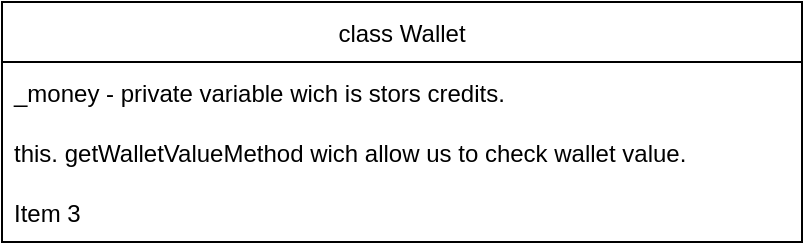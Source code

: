<mxfile version="20.0.1" type="github">
  <diagram id="C5RBs43oDa-KdzZeNtuy" name="Page-1">
    <mxGraphModel dx="1422" dy="762" grid="1" gridSize="10" guides="1" tooltips="1" connect="1" arrows="1" fold="1" page="1" pageScale="1" pageWidth="827" pageHeight="1169" math="0" shadow="0">
      <root>
        <mxCell id="WIyWlLk6GJQsqaUBKTNV-0" />
        <mxCell id="WIyWlLk6GJQsqaUBKTNV-1" parent="WIyWlLk6GJQsqaUBKTNV-0" />
        <mxCell id="sDLXdUVLIu_r97FrDlhg-0" value="class Wallet" style="swimlane;fontStyle=0;childLayout=stackLayout;horizontal=1;startSize=30;horizontalStack=0;resizeParent=1;resizeParentMax=0;resizeLast=0;collapsible=1;marginBottom=0;" vertex="1" parent="WIyWlLk6GJQsqaUBKTNV-1">
          <mxGeometry x="50" y="50" width="400" height="120" as="geometry" />
        </mxCell>
        <mxCell id="sDLXdUVLIu_r97FrDlhg-1" value="_money - private variable wich is stors credits." style="text;strokeColor=none;fillColor=none;align=left;verticalAlign=middle;spacingLeft=4;spacingRight=4;overflow=hidden;points=[[0,0.5],[1,0.5]];portConstraint=eastwest;rotatable=0;" vertex="1" parent="sDLXdUVLIu_r97FrDlhg-0">
          <mxGeometry y="30" width="400" height="30" as="geometry" />
        </mxCell>
        <mxCell id="sDLXdUVLIu_r97FrDlhg-2" value="this. getWalletValueMethod wich allow us to check wallet value." style="text;strokeColor=none;fillColor=none;align=left;verticalAlign=middle;spacingLeft=4;spacingRight=4;overflow=hidden;points=[[0,0.5],[1,0.5]];portConstraint=eastwest;rotatable=0;" vertex="1" parent="sDLXdUVLIu_r97FrDlhg-0">
          <mxGeometry y="60" width="400" height="30" as="geometry" />
        </mxCell>
        <mxCell id="sDLXdUVLIu_r97FrDlhg-3" value="Item 3" style="text;strokeColor=none;fillColor=none;align=left;verticalAlign=middle;spacingLeft=4;spacingRight=4;overflow=hidden;points=[[0,0.5],[1,0.5]];portConstraint=eastwest;rotatable=0;" vertex="1" parent="sDLXdUVLIu_r97FrDlhg-0">
          <mxGeometry y="90" width="400" height="30" as="geometry" />
        </mxCell>
      </root>
    </mxGraphModel>
  </diagram>
</mxfile>
